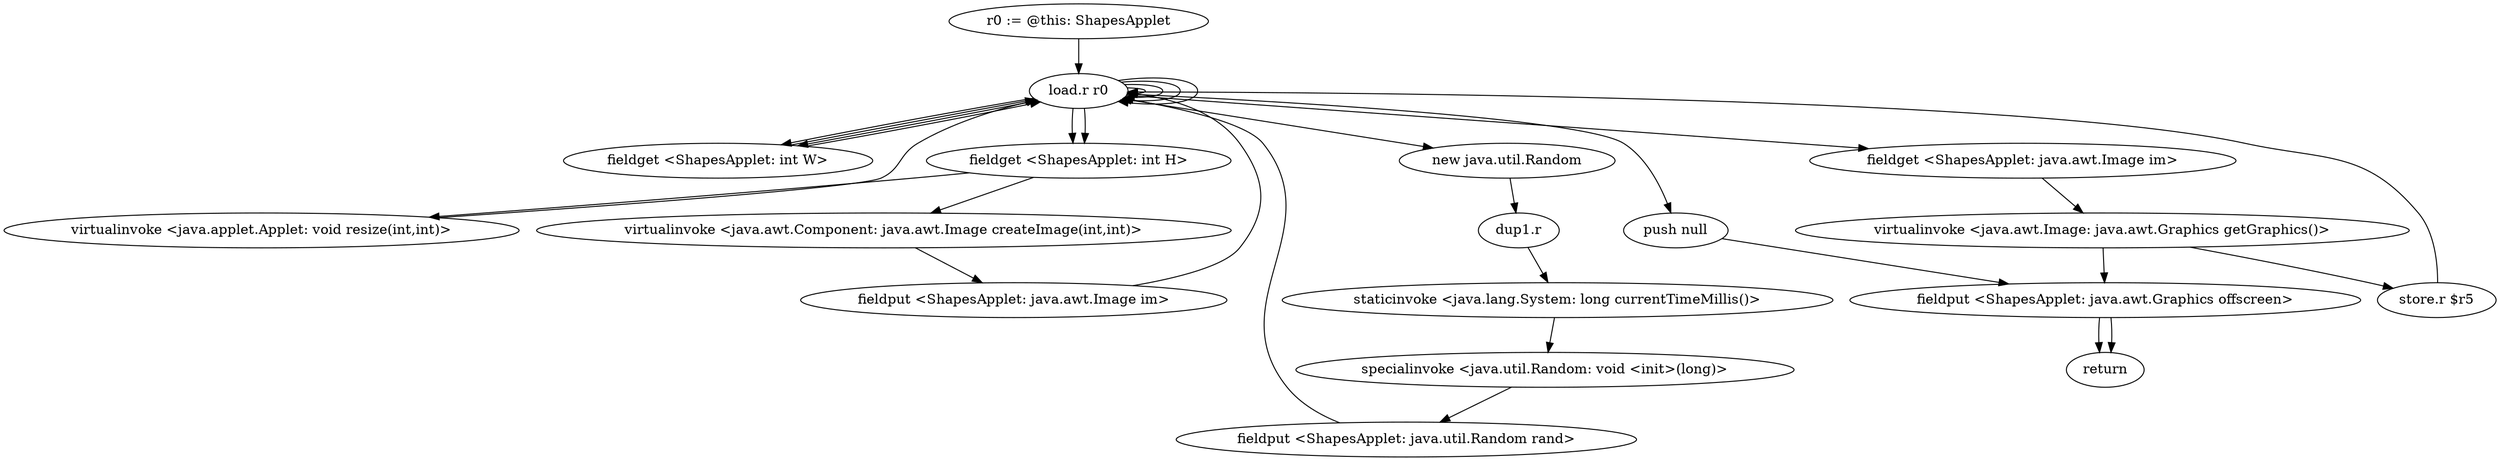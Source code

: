digraph "" {
    "r0 := @this: ShapesApplet"
    "load.r r0"
    "r0 := @this: ShapesApplet"->"load.r r0";
    "load.r r0"->"load.r r0";
    "fieldget <ShapesApplet: int W>"
    "load.r r0"->"fieldget <ShapesApplet: int W>";
    "fieldget <ShapesApplet: int W>"->"load.r r0";
    "fieldget <ShapesApplet: int H>"
    "load.r r0"->"fieldget <ShapesApplet: int H>";
    "virtualinvoke <java.applet.Applet: void resize(int,int)>"
    "fieldget <ShapesApplet: int H>"->"virtualinvoke <java.applet.Applet: void resize(int,int)>";
    "virtualinvoke <java.applet.Applet: void resize(int,int)>"->"load.r r0";
    "new java.util.Random"
    "load.r r0"->"new java.util.Random";
    "dup1.r"
    "new java.util.Random"->"dup1.r";
    "staticinvoke <java.lang.System: long currentTimeMillis()>"
    "dup1.r"->"staticinvoke <java.lang.System: long currentTimeMillis()>";
    "specialinvoke <java.util.Random: void <init>(long)>"
    "staticinvoke <java.lang.System: long currentTimeMillis()>"->"specialinvoke <java.util.Random: void <init>(long)>";
    "fieldput <ShapesApplet: java.util.Random rand>"
    "specialinvoke <java.util.Random: void <init>(long)>"->"fieldput <ShapesApplet: java.util.Random rand>";
    "fieldput <ShapesApplet: java.util.Random rand>"->"load.r r0";
    "load.r r0"->"load.r r0";
    "load.r r0"->"load.r r0";
    "load.r r0"->"fieldget <ShapesApplet: int W>";
    "fieldget <ShapesApplet: int W>"->"load.r r0";
    "load.r r0"->"fieldget <ShapesApplet: int H>";
    "virtualinvoke <java.awt.Component: java.awt.Image createImage(int,int)>"
    "fieldget <ShapesApplet: int H>"->"virtualinvoke <java.awt.Component: java.awt.Image createImage(int,int)>";
    "fieldput <ShapesApplet: java.awt.Image im>"
    "virtualinvoke <java.awt.Component: java.awt.Image createImage(int,int)>"->"fieldput <ShapesApplet: java.awt.Image im>";
    "fieldput <ShapesApplet: java.awt.Image im>"->"load.r r0";
    "load.r r0"->"load.r r0";
    "fieldget <ShapesApplet: java.awt.Image im>"
    "load.r r0"->"fieldget <ShapesApplet: java.awt.Image im>";
    "virtualinvoke <java.awt.Image: java.awt.Graphics getGraphics()>"
    "fieldget <ShapesApplet: java.awt.Image im>"->"virtualinvoke <java.awt.Image: java.awt.Graphics getGraphics()>";
    "fieldput <ShapesApplet: java.awt.Graphics offscreen>"
    "virtualinvoke <java.awt.Image: java.awt.Graphics getGraphics()>"->"fieldput <ShapesApplet: java.awt.Graphics offscreen>";
    "return"
    "fieldput <ShapesApplet: java.awt.Graphics offscreen>"->"return";
    "store.r $r5"
    "virtualinvoke <java.awt.Image: java.awt.Graphics getGraphics()>"->"store.r $r5";
    "store.r $r5"->"load.r r0";
    "push null"
    "load.r r0"->"push null";
    "push null"->"fieldput <ShapesApplet: java.awt.Graphics offscreen>";
    "fieldput <ShapesApplet: java.awt.Graphics offscreen>"->"return";
}
